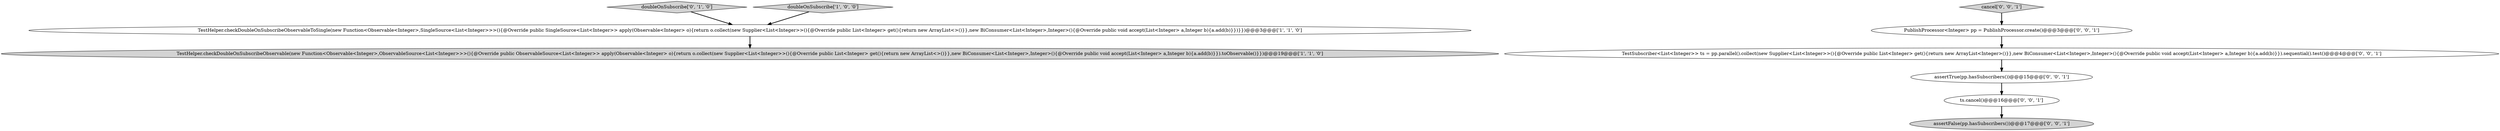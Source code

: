 digraph {
1 [style = filled, label = "TestHelper.checkDoubleOnSubscribeObservableToSingle(new Function<Observable<Integer>,SingleSource<List<Integer>>>(){@Override public SingleSource<List<Integer>> apply(Observable<Integer> o){return o.collect(new Supplier<List<Integer>>(){@Override public List<Integer> get(){return new ArrayList<>()}},new BiConsumer<List<Integer>,Integer>(){@Override public void accept(List<Integer> a,Integer b){a.add(b)}})}})@@@3@@@['1', '1', '0']", fillcolor = white, shape = ellipse image = "AAA0AAABBB1BBB"];
5 [style = filled, label = "ts.cancel()@@@16@@@['0', '0', '1']", fillcolor = white, shape = ellipse image = "AAA0AAABBB3BBB"];
3 [style = filled, label = "doubleOnSubscribe['0', '1', '0']", fillcolor = lightgray, shape = diamond image = "AAA0AAABBB2BBB"];
9 [style = filled, label = "assertTrue(pp.hasSubscribers())@@@15@@@['0', '0', '1']", fillcolor = white, shape = ellipse image = "AAA0AAABBB3BBB"];
2 [style = filled, label = "doubleOnSubscribe['1', '0', '0']", fillcolor = lightgray, shape = diamond image = "AAA0AAABBB1BBB"];
6 [style = filled, label = "assertFalse(pp.hasSubscribers())@@@17@@@['0', '0', '1']", fillcolor = lightgray, shape = ellipse image = "AAA0AAABBB3BBB"];
8 [style = filled, label = "cancel['0', '0', '1']", fillcolor = lightgray, shape = diamond image = "AAA0AAABBB3BBB"];
4 [style = filled, label = "TestSubscriber<List<Integer>> ts = pp.parallel().collect(new Supplier<List<Integer>>(){@Override public List<Integer> get(){return new ArrayList<Integer>()}},new BiConsumer<List<Integer>,Integer>(){@Override public void accept(List<Integer> a,Integer b){a.add(b)}}).sequential().test()@@@4@@@['0', '0', '1']", fillcolor = white, shape = ellipse image = "AAA0AAABBB3BBB"];
7 [style = filled, label = "PublishProcessor<Integer> pp = PublishProcessor.create()@@@3@@@['0', '0', '1']", fillcolor = white, shape = ellipse image = "AAA0AAABBB3BBB"];
0 [style = filled, label = "TestHelper.checkDoubleOnSubscribeObservable(new Function<Observable<Integer>,ObservableSource<List<Integer>>>(){@Override public ObservableSource<List<Integer>> apply(Observable<Integer> o){return o.collect(new Supplier<List<Integer>>(){@Override public List<Integer> get(){return new ArrayList<>()}},new BiConsumer<List<Integer>,Integer>(){@Override public void accept(List<Integer> a,Integer b){a.add(b)}}).toObservable()}})@@@19@@@['1', '1', '0']", fillcolor = lightgray, shape = ellipse image = "AAA0AAABBB1BBB"];
8->7 [style = bold, label=""];
7->4 [style = bold, label=""];
4->9 [style = bold, label=""];
9->5 [style = bold, label=""];
2->1 [style = bold, label=""];
5->6 [style = bold, label=""];
3->1 [style = bold, label=""];
1->0 [style = bold, label=""];
}
